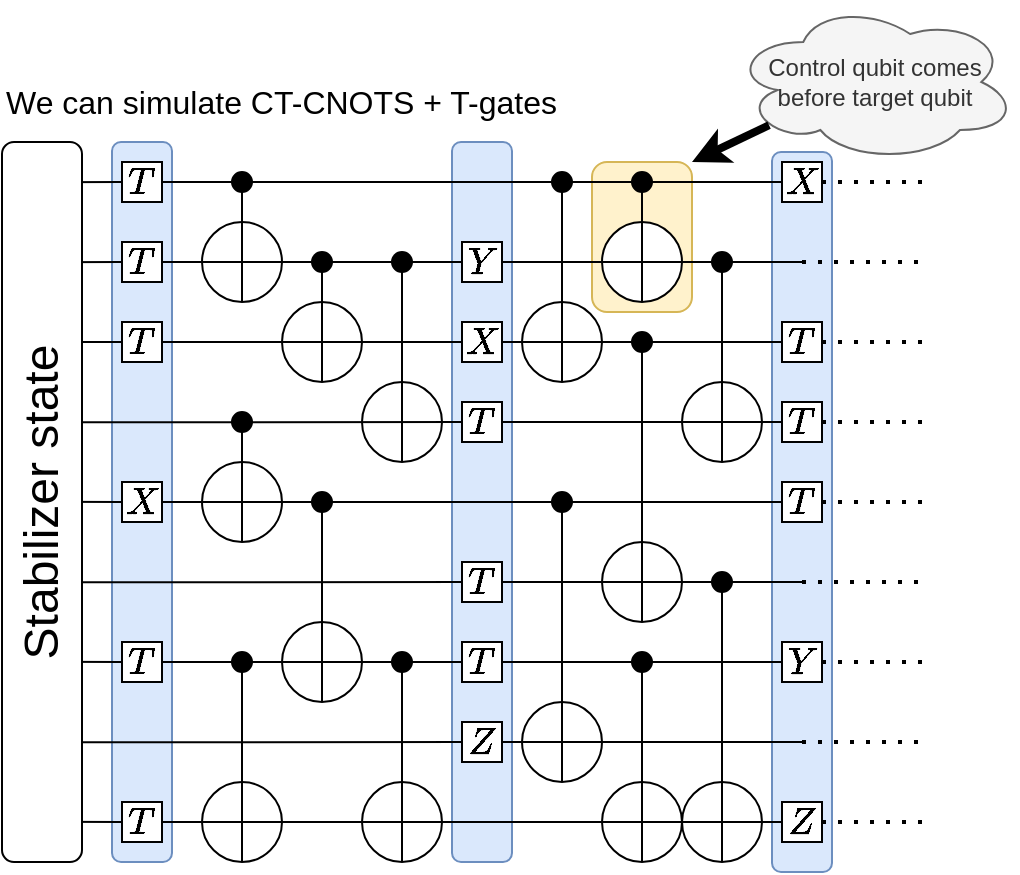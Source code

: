 <mxfile version="13.6.2" type="device"><diagram id="bSVXy3olKR_ZBmpejolJ" name="Page-1"><mxGraphModel dx="805" dy="553" grid="1" gridSize="5" guides="1" tooltips="1" connect="1" arrows="1" fold="1" page="1" pageScale="1" pageWidth="850" pageHeight="1100" math="1" shadow="0"><root><mxCell id="0"/><mxCell id="1" parent="0"/><mxCell id="MwIgwWrCvcK9UMj5cEm0-159" value="" style="rounded=1;whiteSpace=wrap;html=1;labelBackgroundColor=none;fillColor=#fff2cc;fontSize=16;align=left;strokeColor=#d6b656;" parent="1" vertex="1"><mxGeometry x="455" y="290" width="50" height="75" as="geometry"/></mxCell><mxCell id="MwIgwWrCvcK9UMj5cEm0-148" value="" style="rounded=1;whiteSpace=wrap;html=1;labelBackgroundColor=none;fillColor=#dae8fc;fontSize=16;strokeColor=#6c8ebf;" parent="1" vertex="1"><mxGeometry x="545" y="285" width="30" height="360" as="geometry"/></mxCell><mxCell id="MwIgwWrCvcK9UMj5cEm0-112" value="" style="ellipse;whiteSpace=wrap;html=1;aspect=fixed;fontSize=16;" parent="1" vertex="1"><mxGeometry x="500" y="400" width="40" height="40" as="geometry"/></mxCell><mxCell id="MwIgwWrCvcK9UMj5cEm0-103" value="" style="rounded=1;whiteSpace=wrap;html=1;labelBackgroundColor=none;fillColor=#dae8fc;fontSize=16;strokeColor=#6c8ebf;" parent="1" vertex="1"><mxGeometry x="385" y="280" width="30" height="360" as="geometry"/></mxCell><mxCell id="MwIgwWrCvcK9UMj5cEm0-66" value="" style="rounded=1;whiteSpace=wrap;html=1;labelBackgroundColor=none;fillColor=#dae8fc;fontSize=16;strokeColor=#6c8ebf;" parent="1" vertex="1"><mxGeometry x="215" y="280" width="30" height="360" as="geometry"/></mxCell><mxCell id="MwIgwWrCvcK9UMj5cEm0-21" value="" style="endArrow=none;html=1;fontSize=24;exitX=0.944;exitY=0.5;exitDx=0;exitDy=0;exitPerimeter=0;" parent="1" target="MwIgwWrCvcK9UMj5cEm0-17" edge="1"><mxGeometry width="50" height="50" relative="1" as="geometry"><mxPoint x="180" y="379.96" as="sourcePoint"/><mxPoint x="360" y="379.8" as="targetPoint"/></mxGeometry></mxCell><mxCell id="MwIgwWrCvcK9UMj5cEm0-24" value="" style="endArrow=none;html=1;fontSize=24;exitX=0.944;exitY=0.5;exitDx=0;exitDy=0;exitPerimeter=0;" parent="1" target="MwIgwWrCvcK9UMj5cEm0-100" edge="1"><mxGeometry width="50" height="50" relative="1" as="geometry"><mxPoint x="180" y="500.16" as="sourcePoint"/><mxPoint x="400" y="500" as="targetPoint"/></mxGeometry></mxCell><mxCell id="MwIgwWrCvcK9UMj5cEm0-33" value="" style="endArrow=none;html=1;fontSize=24;exitX=0.944;exitY=0.5;exitDx=0;exitDy=0;exitPerimeter=0;" parent="1" target="MwIgwWrCvcK9UMj5cEm0-102" edge="1"><mxGeometry width="50" height="50" relative="1" as="geometry"><mxPoint x="180" y="580.16" as="sourcePoint"/><mxPoint x="400" y="580" as="targetPoint"/></mxGeometry></mxCell><mxCell id="MwIgwWrCvcK9UMj5cEm0-34" value="" style="endArrow=none;html=1;fontSize=24;exitX=0.944;exitY=0.5;exitDx=0;exitDy=0;exitPerimeter=0;" parent="1" target="MwIgwWrCvcK9UMj5cEm0-14" edge="1"><mxGeometry width="50" height="50" relative="1" as="geometry"><mxPoint x="180" y="619.87" as="sourcePoint"/><mxPoint x="360" y="619.71" as="targetPoint"/></mxGeometry></mxCell><mxCell id="MwIgwWrCvcK9UMj5cEm0-41" value="" style="endArrow=none;html=1;fontSize=24;exitX=0.944;exitY=0.5;exitDx=0;exitDy=0;exitPerimeter=0;" parent="1" source="MwIgwWrCvcK9UMj5cEm0-1" target="MwIgwWrCvcK9UMj5cEm0-19" edge="1"><mxGeometry width="50" height="50" relative="1" as="geometry"><mxPoint x="180" y="300.16" as="sourcePoint"/><mxPoint x="235" y="300" as="targetPoint"/></mxGeometry></mxCell><mxCell id="MwIgwWrCvcK9UMj5cEm0-50" value="" style="endArrow=none;html=1;fontSize=24;exitX=0.944;exitY=0.5;exitDx=0;exitDy=0;exitPerimeter=0;" parent="1" target="MwIgwWrCvcK9UMj5cEm0-15" edge="1"><mxGeometry width="50" height="50" relative="1" as="geometry"><mxPoint x="180" y="539.87" as="sourcePoint"/><mxPoint x="235" y="540.0" as="targetPoint"/></mxGeometry></mxCell><mxCell id="MwIgwWrCvcK9UMj5cEm0-55" value="" style="endArrow=none;html=1;fontSize=24;exitX=0.944;exitY=0.5;exitDx=0;exitDy=0;exitPerimeter=0;" parent="1" target="MwIgwWrCvcK9UMj5cEm0-18" edge="1"><mxGeometry width="50" height="50" relative="1" as="geometry"><mxPoint x="180" y="340.16" as="sourcePoint"/><mxPoint x="275" y="340" as="targetPoint"/></mxGeometry></mxCell><mxCell id="MwIgwWrCvcK9UMj5cEm0-61" value="" style="endArrow=none;html=1;fontSize=24;exitX=0.944;exitY=0.5;exitDx=0;exitDy=0;exitPerimeter=0;" parent="1" target="MwIgwWrCvcK9UMj5cEm0-16" edge="1"><mxGeometry width="50" height="50" relative="1" as="geometry"><mxPoint x="180" y="459.87" as="sourcePoint"/><mxPoint x="275" y="460" as="targetPoint"/></mxGeometry></mxCell><mxCell id="MwIgwWrCvcK9UMj5cEm0-67" value="" style="ellipse;whiteSpace=wrap;html=1;aspect=fixed;fontSize=16;" parent="1" vertex="1"><mxGeometry x="260" y="440" width="40" height="40" as="geometry"/></mxCell><mxCell id="MwIgwWrCvcK9UMj5cEm0-68" value="" style="ellipse;whiteSpace=wrap;html=1;aspect=fixed;fontSize=16;" parent="1" vertex="1"><mxGeometry x="340" y="600" width="40" height="40" as="geometry"/></mxCell><mxCell id="MwIgwWrCvcK9UMj5cEm0-69" value="" style="ellipse;whiteSpace=wrap;html=1;aspect=fixed;fontSize=16;" parent="1" vertex="1"><mxGeometry x="260" y="600" width="40" height="40" as="geometry"/></mxCell><mxCell id="MwIgwWrCvcK9UMj5cEm0-70" value="" style="ellipse;whiteSpace=wrap;html=1;aspect=fixed;fontSize=16;" parent="1" vertex="1"><mxGeometry x="300" y="360" width="40" height="40" as="geometry"/></mxCell><mxCell id="MwIgwWrCvcK9UMj5cEm0-71" value="" style="ellipse;whiteSpace=wrap;html=1;aspect=fixed;fontSize=16;" parent="1" vertex="1"><mxGeometry x="300" y="520" width="40" height="40" as="geometry"/></mxCell><mxCell id="MwIgwWrCvcK9UMj5cEm0-72" value="" style="ellipse;whiteSpace=wrap;html=1;aspect=fixed;fontSize=16;" parent="1" vertex="1"><mxGeometry x="340" y="400" width="40" height="40" as="geometry"/></mxCell><mxCell id="MwIgwWrCvcK9UMj5cEm0-73" value="" style="ellipse;whiteSpace=wrap;html=1;aspect=fixed;fontSize=16;" parent="1" vertex="1"><mxGeometry x="260" y="320" width="40" height="40" as="geometry"/></mxCell><mxCell id="MwIgwWrCvcK9UMj5cEm0-74" value="" style="ellipse;whiteSpace=wrap;html=1;aspect=fixed;fontSize=16;labelBackgroundColor=none;fillColor=#000000;" parent="1" vertex="1"><mxGeometry x="275" y="295" width="10" height="10" as="geometry"/></mxCell><mxCell id="MwIgwWrCvcK9UMj5cEm0-75" value="" style="ellipse;whiteSpace=wrap;html=1;aspect=fixed;fontSize=16;labelBackgroundColor=none;fillColor=#000000;" parent="1" vertex="1"><mxGeometry x="355" y="335" width="10" height="10" as="geometry"/></mxCell><mxCell id="MwIgwWrCvcK9UMj5cEm0-76" value="" style="endArrow=none;html=1;fontSize=24;exitX=0.944;exitY=0.5;exitDx=0;exitDy=0;exitPerimeter=0;" parent="1" source="MwIgwWrCvcK9UMj5cEm0-80" target="MwIgwWrCvcK9UMj5cEm0-75" edge="1"><mxGeometry width="50" height="50" relative="1" as="geometry"><mxPoint x="220" y="340.16" as="sourcePoint"/><mxPoint x="400" y="340" as="targetPoint"/></mxGeometry></mxCell><mxCell id="MwIgwWrCvcK9UMj5cEm0-77" value="" style="ellipse;whiteSpace=wrap;html=1;aspect=fixed;fontSize=16;labelBackgroundColor=none;fillColor=#000000;" parent="1" vertex="1"><mxGeometry x="275" y="415" width="10" height="10" as="geometry"/></mxCell><mxCell id="MwIgwWrCvcK9UMj5cEm0-78" value="" style="ellipse;whiteSpace=wrap;html=1;aspect=fixed;fontSize=16;labelBackgroundColor=none;fillColor=#000000;" parent="1" vertex="1"><mxGeometry x="275" y="535" width="10" height="10" as="geometry"/></mxCell><mxCell id="MwIgwWrCvcK9UMj5cEm0-79" value="" style="ellipse;whiteSpace=wrap;html=1;aspect=fixed;fontSize=16;labelBackgroundColor=none;fillColor=#000000;" parent="1" vertex="1"><mxGeometry x="355" y="535" width="10" height="10" as="geometry"/></mxCell><mxCell id="MwIgwWrCvcK9UMj5cEm0-80" value="" style="ellipse;whiteSpace=wrap;html=1;aspect=fixed;fontSize=16;labelBackgroundColor=none;fillColor=#000000;" parent="1" vertex="1"><mxGeometry x="315" y="335" width="10" height="10" as="geometry"/></mxCell><mxCell id="MwIgwWrCvcK9UMj5cEm0-81" value="" style="endArrow=none;html=1;fontSize=16;entryX=0.5;entryY=1;entryDx=0;entryDy=0;exitX=0.5;exitY=1;exitDx=0;exitDy=0;" parent="1" source="MwIgwWrCvcK9UMj5cEm0-73" target="MwIgwWrCvcK9UMj5cEm0-74" edge="1"><mxGeometry width="50" height="50" relative="1" as="geometry"><mxPoint x="360" y="490" as="sourcePoint"/><mxPoint x="410" y="440" as="targetPoint"/></mxGeometry></mxCell><mxCell id="MwIgwWrCvcK9UMj5cEm0-82" value="" style="endArrow=none;html=1;fontSize=16;exitX=0.5;exitY=1;exitDx=0;exitDy=0;" parent="1" source="MwIgwWrCvcK9UMj5cEm0-70" target="MwIgwWrCvcK9UMj5cEm0-80" edge="1"><mxGeometry width="50" height="50" relative="1" as="geometry"><mxPoint x="290" y="370" as="sourcePoint"/><mxPoint x="290" y="315" as="targetPoint"/></mxGeometry></mxCell><mxCell id="MwIgwWrCvcK9UMj5cEm0-83" value="" style="endArrow=none;html=1;fontSize=16;exitX=0.5;exitY=1;exitDx=0;exitDy=0;" parent="1" source="MwIgwWrCvcK9UMj5cEm0-72" target="MwIgwWrCvcK9UMj5cEm0-75" edge="1"><mxGeometry width="50" height="50" relative="1" as="geometry"><mxPoint x="340" y="450" as="sourcePoint"/><mxPoint x="330" y="355" as="targetPoint"/></mxGeometry></mxCell><mxCell id="MwIgwWrCvcK9UMj5cEm0-84" value="" style="ellipse;whiteSpace=wrap;html=1;aspect=fixed;fontSize=16;labelBackgroundColor=none;fillColor=#000000;" parent="1" vertex="1"><mxGeometry x="315" y="455" width="10" height="10" as="geometry"/></mxCell><mxCell id="MwIgwWrCvcK9UMj5cEm0-85" value="" style="endArrow=none;html=1;fontSize=16;exitX=0.5;exitY=1;exitDx=0;exitDy=0;" parent="1" source="MwIgwWrCvcK9UMj5cEm0-67" target="MwIgwWrCvcK9UMj5cEm0-77" edge="1"><mxGeometry width="50" height="50" relative="1" as="geometry"><mxPoint x="370" y="450" as="sourcePoint"/><mxPoint x="370" y="355" as="targetPoint"/></mxGeometry></mxCell><mxCell id="MwIgwWrCvcK9UMj5cEm0-86" value="" style="endArrow=none;html=1;fontSize=16;exitX=0.5;exitY=1;exitDx=0;exitDy=0;" parent="1" source="MwIgwWrCvcK9UMj5cEm0-71" target="MwIgwWrCvcK9UMj5cEm0-84" edge="1"><mxGeometry width="50" height="50" relative="1" as="geometry"><mxPoint x="380" y="460" as="sourcePoint"/><mxPoint x="380" y="365" as="targetPoint"/></mxGeometry></mxCell><mxCell id="MwIgwWrCvcK9UMj5cEm0-87" value="" style="endArrow=none;html=1;fontSize=16;exitX=0.5;exitY=1;exitDx=0;exitDy=0;" parent="1" source="MwIgwWrCvcK9UMj5cEm0-68" target="MwIgwWrCvcK9UMj5cEm0-79" edge="1"><mxGeometry width="50" height="50" relative="1" as="geometry"><mxPoint x="390" y="470" as="sourcePoint"/><mxPoint x="390" y="375" as="targetPoint"/></mxGeometry></mxCell><mxCell id="MwIgwWrCvcK9UMj5cEm0-88" value="" style="endArrow=none;html=1;fontSize=16;exitX=0.5;exitY=1;exitDx=0;exitDy=0;" parent="1" source="MwIgwWrCvcK9UMj5cEm0-69" target="MwIgwWrCvcK9UMj5cEm0-78" edge="1"><mxGeometry width="50" height="50" relative="1" as="geometry"><mxPoint x="400" y="480" as="sourcePoint"/><mxPoint x="400" y="385" as="targetPoint"/></mxGeometry></mxCell><mxCell id="MwIgwWrCvcK9UMj5cEm0-14" value="$$T$$" style="rounded=0;whiteSpace=wrap;html=1;fontSize=16;" parent="1" vertex="1"><mxGeometry x="220" y="610" width="20" height="20" as="geometry"/></mxCell><mxCell id="MwIgwWrCvcK9UMj5cEm0-15" value="$$T$$" style="rounded=0;whiteSpace=wrap;html=1;fontSize=16;" parent="1" vertex="1"><mxGeometry x="220" y="530" width="20" height="20" as="geometry"/></mxCell><mxCell id="MwIgwWrCvcK9UMj5cEm0-16" value="$$X$$" style="rounded=0;whiteSpace=wrap;html=1;fontSize=16;" parent="1" vertex="1"><mxGeometry x="220" y="450" width="20" height="20" as="geometry"/></mxCell><mxCell id="MwIgwWrCvcK9UMj5cEm0-17" value="$$T$$" style="rounded=0;whiteSpace=wrap;html=1;fontSize=16;" parent="1" vertex="1"><mxGeometry x="220" y="370" width="20" height="20" as="geometry"/></mxCell><mxCell id="MwIgwWrCvcK9UMj5cEm0-19" value="$$T$$" style="rounded=0;whiteSpace=wrap;html=1;fontSize=16;" parent="1" vertex="1"><mxGeometry x="220" y="290" width="20" height="20" as="geometry"/></mxCell><mxCell id="MwIgwWrCvcK9UMj5cEm0-20" value="" style="endArrow=none;html=1;fontSize=24;exitX=0.944;exitY=0.5;exitDx=0;exitDy=0;exitPerimeter=0;" parent="1" source="MwIgwWrCvcK9UMj5cEm0-18" edge="1"><mxGeometry width="50" height="50" relative="1" as="geometry"><mxPoint x="50" y="340.16" as="sourcePoint"/><mxPoint x="230" y="340" as="targetPoint"/></mxGeometry></mxCell><mxCell id="MwIgwWrCvcK9UMj5cEm0-18" value="$$T$$" style="rounded=0;whiteSpace=wrap;html=1;fontSize=16;" parent="1" vertex="1"><mxGeometry x="220" y="330" width="20" height="20" as="geometry"/></mxCell><mxCell id="MwIgwWrCvcK9UMj5cEm0-90" value="" style="endArrow=none;html=1;fontSize=24;" parent="1" source="MwIgwWrCvcK9UMj5cEm0-121" edge="1"><mxGeometry width="50" height="50" relative="1" as="geometry"><mxPoint x="185" y="305.16" as="sourcePoint"/><mxPoint x="560" y="300" as="targetPoint"/></mxGeometry></mxCell><mxCell id="MwIgwWrCvcK9UMj5cEm0-91" value="" style="endArrow=none;html=1;fontSize=24;" parent="1" source="MwIgwWrCvcK9UMj5cEm0-18" target="MwIgwWrCvcK9UMj5cEm0-80" edge="1"><mxGeometry width="50" height="50" relative="1" as="geometry"><mxPoint x="245" y="305" as="sourcePoint"/><mxPoint x="405" y="305" as="targetPoint"/></mxGeometry></mxCell><mxCell id="MwIgwWrCvcK9UMj5cEm0-92" value="" style="endArrow=none;html=1;fontSize=24;" parent="1" source="MwIgwWrCvcK9UMj5cEm0-17" target="MwIgwWrCvcK9UMj5cEm0-98" edge="1"><mxGeometry width="50" height="50" relative="1" as="geometry"><mxPoint x="250" y="310" as="sourcePoint"/><mxPoint x="400" y="380" as="targetPoint"/></mxGeometry></mxCell><mxCell id="MwIgwWrCvcK9UMj5cEm0-93" value="" style="endArrow=none;html=1;fontSize=24;" parent="1" source="MwIgwWrCvcK9UMj5cEm0-127" edge="1"><mxGeometry width="50" height="50" relative="1" as="geometry"><mxPoint x="255" y="315" as="sourcePoint"/><mxPoint x="560" y="460" as="targetPoint"/></mxGeometry></mxCell><mxCell id="MwIgwWrCvcK9UMj5cEm0-94" value="" style="endArrow=none;html=1;fontSize=24;" parent="1" source="MwIgwWrCvcK9UMj5cEm0-15" target="MwIgwWrCvcK9UMj5cEm0-101" edge="1"><mxGeometry width="50" height="50" relative="1" as="geometry"><mxPoint x="260" y="320" as="sourcePoint"/><mxPoint x="400" y="540" as="targetPoint"/></mxGeometry></mxCell><mxCell id="MwIgwWrCvcK9UMj5cEm0-96" value="" style="endArrow=none;html=1;fontSize=24;" parent="1" source="MwIgwWrCvcK9UMj5cEm0-75" target="MwIgwWrCvcK9UMj5cEm0-97" edge="1"><mxGeometry width="50" height="50" relative="1" as="geometry"><mxPoint x="270" y="330" as="sourcePoint"/><mxPoint x="400" y="340" as="targetPoint"/></mxGeometry></mxCell><mxCell id="MwIgwWrCvcK9UMj5cEm0-97" value="$$Y$$" style="rounded=0;whiteSpace=wrap;html=1;fontSize=16;" parent="1" vertex="1"><mxGeometry x="390" y="330" width="20" height="20" as="geometry"/></mxCell><mxCell id="MwIgwWrCvcK9UMj5cEm0-98" value="$$X$$" style="rounded=0;whiteSpace=wrap;html=1;fontSize=16;" parent="1" vertex="1"><mxGeometry x="390" y="370" width="20" height="20" as="geometry"/></mxCell><mxCell id="MwIgwWrCvcK9UMj5cEm0-99" value="$$T$$" style="rounded=0;whiteSpace=wrap;html=1;fontSize=16;" parent="1" vertex="1"><mxGeometry x="390" y="410" width="20" height="20" as="geometry"/></mxCell><mxCell id="MwIgwWrCvcK9UMj5cEm0-100" value="$$T$$" style="rounded=0;whiteSpace=wrap;html=1;fontSize=16;" parent="1" vertex="1"><mxGeometry x="390" y="490" width="20" height="20" as="geometry"/></mxCell><mxCell id="MwIgwWrCvcK9UMj5cEm0-101" value="$$T$$" style="rounded=0;whiteSpace=wrap;html=1;fontSize=16;" parent="1" vertex="1"><mxGeometry x="390" y="530" width="20" height="20" as="geometry"/></mxCell><mxCell id="MwIgwWrCvcK9UMj5cEm0-102" value="$$Z$$" style="rounded=0;whiteSpace=wrap;html=1;fontSize=16;" parent="1" vertex="1"><mxGeometry x="390" y="570" width="20" height="20" as="geometry"/></mxCell><mxCell id="MwIgwWrCvcK9UMj5cEm0-47" value="" style="endArrow=none;html=1;fontSize=24;exitX=0.944;exitY=0.5;exitDx=0;exitDy=0;exitPerimeter=0;" parent="1" target="MwIgwWrCvcK9UMj5cEm0-99" edge="1"><mxGeometry width="50" height="50" relative="1" as="geometry"><mxPoint x="180" y="420.16" as="sourcePoint"/><mxPoint x="400" y="420" as="targetPoint"/></mxGeometry></mxCell><mxCell id="MwIgwWrCvcK9UMj5cEm0-104" value="" style="endArrow=none;html=1;fontSize=24;" parent="1" source="MwIgwWrCvcK9UMj5cEm0-123" edge="1"><mxGeometry width="50" height="50" relative="1" as="geometry"><mxPoint x="400" y="340" as="sourcePoint"/><mxPoint x="560" y="340" as="targetPoint"/></mxGeometry></mxCell><mxCell id="MwIgwWrCvcK9UMj5cEm0-108" value="" style="endArrow=none;html=1;fontSize=24;" parent="1" source="MwIgwWrCvcK9UMj5cEm0-144" edge="1"><mxGeometry width="50" height="50" relative="1" as="geometry"><mxPoint x="430" y="360" as="sourcePoint"/><mxPoint x="560" y="540" as="targetPoint"/></mxGeometry></mxCell><mxCell id="MwIgwWrCvcK9UMj5cEm0-37" value="" style="ellipse;whiteSpace=wrap;html=1;aspect=fixed;fontSize=16;" parent="1" vertex="1"><mxGeometry x="420" y="360" width="40" height="40" as="geometry"/></mxCell><mxCell id="MwIgwWrCvcK9UMj5cEm0-110" value="" style="endArrow=none;html=1;fontSize=24;" parent="1" source="MwIgwWrCvcK9UMj5cEm0-125" edge="1"><mxGeometry width="50" height="50" relative="1" as="geometry"><mxPoint x="410" y="380" as="sourcePoint"/><mxPoint x="560" y="380" as="targetPoint"/></mxGeometry></mxCell><mxCell id="MwIgwWrCvcK9UMj5cEm0-113" value="" style="ellipse;whiteSpace=wrap;html=1;aspect=fixed;fontSize=16;" parent="1" vertex="1"><mxGeometry x="460" y="480" width="40" height="40" as="geometry"/></mxCell><mxCell id="MwIgwWrCvcK9UMj5cEm0-114" value="" style="ellipse;whiteSpace=wrap;html=1;aspect=fixed;fontSize=16;" parent="1" vertex="1"><mxGeometry x="500" y="600" width="40" height="40" as="geometry"/></mxCell><mxCell id="MwIgwWrCvcK9UMj5cEm0-115" value="" style="ellipse;whiteSpace=wrap;html=1;aspect=fixed;fontSize=16;" parent="1" vertex="1"><mxGeometry x="460" y="600" width="40" height="40" as="geometry"/></mxCell><mxCell id="MwIgwWrCvcK9UMj5cEm0-116" value="" style="ellipse;whiteSpace=wrap;html=1;aspect=fixed;fontSize=16;" parent="1" vertex="1"><mxGeometry x="420" y="560" width="40" height="40" as="geometry"/></mxCell><mxCell id="MwIgwWrCvcK9UMj5cEm0-117" value="" style="endArrow=none;html=1;fontSize=24;" parent="1" source="MwIgwWrCvcK9UMj5cEm0-99" edge="1"><mxGeometry width="50" height="50" relative="1" as="geometry"><mxPoint x="410" y="420" as="sourcePoint"/><mxPoint x="560" y="420" as="targetPoint"/></mxGeometry></mxCell><mxCell id="MwIgwWrCvcK9UMj5cEm0-111" value="" style="ellipse;whiteSpace=wrap;html=1;aspect=fixed;fontSize=16;" parent="1" vertex="1"><mxGeometry x="460" y="320" width="40" height="40" as="geometry"/></mxCell><mxCell id="MwIgwWrCvcK9UMj5cEm0-118" value="" style="endArrow=none;html=1;fontSize=24;" parent="1" source="MwIgwWrCvcK9UMj5cEm0-97" target="MwIgwWrCvcK9UMj5cEm0-123" edge="1"><mxGeometry width="50" height="50" relative="1" as="geometry"><mxPoint x="410" y="340" as="sourcePoint"/><mxPoint x="560" y="340" as="targetPoint"/></mxGeometry></mxCell><mxCell id="MwIgwWrCvcK9UMj5cEm0-119" value="" style="ellipse;whiteSpace=wrap;html=1;aspect=fixed;fontSize=16;labelBackgroundColor=none;fillColor=#000000;" parent="1" vertex="1"><mxGeometry x="435" y="295" width="10" height="10" as="geometry"/></mxCell><mxCell id="MwIgwWrCvcK9UMj5cEm0-120" value="" style="endArrow=none;html=1;fontSize=24;" parent="1" source="MwIgwWrCvcK9UMj5cEm0-19" target="MwIgwWrCvcK9UMj5cEm0-119" edge="1"><mxGeometry width="50" height="50" relative="1" as="geometry"><mxPoint x="240" y="300" as="sourcePoint"/><mxPoint x="560" y="300" as="targetPoint"/></mxGeometry></mxCell><mxCell id="MwIgwWrCvcK9UMj5cEm0-121" value="" style="ellipse;whiteSpace=wrap;html=1;aspect=fixed;fontSize=16;labelBackgroundColor=none;fillColor=#000000;" parent="1" vertex="1"><mxGeometry x="475" y="295" width="10" height="10" as="geometry"/></mxCell><mxCell id="MwIgwWrCvcK9UMj5cEm0-122" value="" style="endArrow=none;html=1;fontSize=24;" parent="1" source="MwIgwWrCvcK9UMj5cEm0-119" target="MwIgwWrCvcK9UMj5cEm0-121" edge="1"><mxGeometry width="50" height="50" relative="1" as="geometry"><mxPoint x="445" y="300" as="sourcePoint"/><mxPoint x="560" y="300" as="targetPoint"/></mxGeometry></mxCell><mxCell id="MwIgwWrCvcK9UMj5cEm0-123" value="" style="ellipse;whiteSpace=wrap;html=1;aspect=fixed;fontSize=16;labelBackgroundColor=none;fillColor=#000000;" parent="1" vertex="1"><mxGeometry x="515" y="335" width="10" height="10" as="geometry"/></mxCell><mxCell id="MwIgwWrCvcK9UMj5cEm0-125" value="" style="ellipse;whiteSpace=wrap;html=1;aspect=fixed;fontSize=16;labelBackgroundColor=none;fillColor=#000000;" parent="1" vertex="1"><mxGeometry x="475" y="375" width="10" height="10" as="geometry"/></mxCell><mxCell id="MwIgwWrCvcK9UMj5cEm0-126" value="" style="endArrow=none;html=1;fontSize=24;" parent="1" source="MwIgwWrCvcK9UMj5cEm0-98" target="MwIgwWrCvcK9UMj5cEm0-125" edge="1"><mxGeometry width="50" height="50" relative="1" as="geometry"><mxPoint x="410" y="380" as="sourcePoint"/><mxPoint x="560" y="380" as="targetPoint"/></mxGeometry></mxCell><mxCell id="MwIgwWrCvcK9UMj5cEm0-127" value="" style="ellipse;whiteSpace=wrap;html=1;aspect=fixed;fontSize=16;labelBackgroundColor=none;fillColor=#000000;" parent="1" vertex="1"><mxGeometry x="435" y="455" width="10" height="10" as="geometry"/></mxCell><mxCell id="MwIgwWrCvcK9UMj5cEm0-128" value="" style="endArrow=none;html=1;fontSize=24;" parent="1" source="MwIgwWrCvcK9UMj5cEm0-16" target="MwIgwWrCvcK9UMj5cEm0-127" edge="1"><mxGeometry width="50" height="50" relative="1" as="geometry"><mxPoint x="240" y="460" as="sourcePoint"/><mxPoint x="560" y="460" as="targetPoint"/></mxGeometry></mxCell><mxCell id="MwIgwWrCvcK9UMj5cEm0-130" value="" style="ellipse;whiteSpace=wrap;html=1;aspect=fixed;fontSize=16;labelBackgroundColor=none;fillColor=#000000;" parent="1" vertex="1"><mxGeometry x="475" y="535" width="10" height="10" as="geometry"/></mxCell><mxCell id="MwIgwWrCvcK9UMj5cEm0-131" value="" style="endArrow=none;html=1;fontSize=24;" parent="1" source="MwIgwWrCvcK9UMj5cEm0-101" target="MwIgwWrCvcK9UMj5cEm0-130" edge="1"><mxGeometry width="50" height="50" relative="1" as="geometry"><mxPoint x="410" y="540" as="sourcePoint"/><mxPoint x="560" y="540" as="targetPoint"/></mxGeometry></mxCell><mxCell id="MwIgwWrCvcK9UMj5cEm0-129" value="" style="ellipse;whiteSpace=wrap;html=1;aspect=fixed;fontSize=16;labelBackgroundColor=none;fillColor=#000000;" parent="1" vertex="1"><mxGeometry x="515" y="495" width="10" height="10" as="geometry"/></mxCell><mxCell id="MwIgwWrCvcK9UMj5cEm0-132" value="" style="endArrow=none;html=1;fontSize=24;" parent="1" source="MwIgwWrCvcK9UMj5cEm0-100" edge="1"><mxGeometry width="50" height="50" relative="1" as="geometry"><mxPoint x="410" y="499.938" as="sourcePoint"/><mxPoint x="560" y="500" as="targetPoint"/></mxGeometry></mxCell><mxCell id="MwIgwWrCvcK9UMj5cEm0-133" value="" style="endArrow=none;html=1;fontSize=16;exitX=0.5;exitY=1;exitDx=0;exitDy=0;" parent="1" source="MwIgwWrCvcK9UMj5cEm0-37" target="MwIgwWrCvcK9UMj5cEm0-119" edge="1"><mxGeometry width="50" height="50" relative="1" as="geometry"><mxPoint x="365" y="445" as="sourcePoint"/><mxPoint x="365" y="350" as="targetPoint"/></mxGeometry></mxCell><mxCell id="MwIgwWrCvcK9UMj5cEm0-134" value="" style="endArrow=none;html=1;fontSize=16;exitX=0.5;exitY=1;exitDx=0;exitDy=0;" parent="1" source="MwIgwWrCvcK9UMj5cEm0-111" target="MwIgwWrCvcK9UMj5cEm0-121" edge="1"><mxGeometry width="50" height="50" relative="1" as="geometry"><mxPoint x="445" y="405" as="sourcePoint"/><mxPoint x="445" y="310" as="targetPoint"/></mxGeometry></mxCell><mxCell id="MwIgwWrCvcK9UMj5cEm0-135" value="" style="endArrow=none;html=1;fontSize=16;entryX=0.5;entryY=1;entryDx=0;entryDy=0;" parent="1" source="MwIgwWrCvcK9UMj5cEm0-123" target="MwIgwWrCvcK9UMj5cEm0-112" edge="1"><mxGeometry width="50" height="50" relative="1" as="geometry"><mxPoint x="485" y="365" as="sourcePoint"/><mxPoint x="520" y="300" as="targetPoint"/></mxGeometry></mxCell><mxCell id="MwIgwWrCvcK9UMj5cEm0-136" value="" style="endArrow=none;html=1;fontSize=16;entryX=0.5;entryY=1;entryDx=0;entryDy=0;" parent="1" source="MwIgwWrCvcK9UMj5cEm0-125" target="MwIgwWrCvcK9UMj5cEm0-113" edge="1"><mxGeometry width="50" height="50" relative="1" as="geometry"><mxPoint x="525" y="340" as="sourcePoint"/><mxPoint x="525" y="305" as="targetPoint"/></mxGeometry></mxCell><mxCell id="MwIgwWrCvcK9UMj5cEm0-137" value="" style="endArrow=none;html=1;fontSize=16;exitX=0.5;exitY=1;exitDx=0;exitDy=0;" parent="1" source="MwIgwWrCvcK9UMj5cEm0-114" target="MwIgwWrCvcK9UMj5cEm0-129" edge="1"><mxGeometry width="50" height="50" relative="1" as="geometry"><mxPoint x="485" y="390" as="sourcePoint"/><mxPoint x="485" y="525" as="targetPoint"/></mxGeometry></mxCell><mxCell id="MwIgwWrCvcK9UMj5cEm0-138" value="" style="endArrow=none;html=1;fontSize=16;entryX=0.5;entryY=1;entryDx=0;entryDy=0;" parent="1" source="MwIgwWrCvcK9UMj5cEm0-130" target="MwIgwWrCvcK9UMj5cEm0-115" edge="1"><mxGeometry width="50" height="50" relative="1" as="geometry"><mxPoint x="490" y="395" as="sourcePoint"/><mxPoint x="490" y="530" as="targetPoint"/></mxGeometry></mxCell><mxCell id="MwIgwWrCvcK9UMj5cEm0-139" value="" style="endArrow=none;html=1;fontSize=16;entryX=0.5;entryY=1;entryDx=0;entryDy=0;" parent="1" source="MwIgwWrCvcK9UMj5cEm0-127" target="MwIgwWrCvcK9UMj5cEm0-116" edge="1"><mxGeometry width="50" height="50" relative="1" as="geometry"><mxPoint x="495" y="400" as="sourcePoint"/><mxPoint x="495" y="535" as="targetPoint"/></mxGeometry></mxCell><mxCell id="MwIgwWrCvcK9UMj5cEm0-109" value="" style="endArrow=none;html=1;fontSize=24;" parent="1" source="MwIgwWrCvcK9UMj5cEm0-102" edge="1"><mxGeometry width="50" height="50" relative="1" as="geometry"><mxPoint x="435" y="365" as="sourcePoint"/><mxPoint x="560" y="580" as="targetPoint"/></mxGeometry></mxCell><mxCell id="MwIgwWrCvcK9UMj5cEm0-95" value="" style="endArrow=none;html=1;fontSize=24;" parent="1" source="MwIgwWrCvcK9UMj5cEm0-146" edge="1"><mxGeometry width="50" height="50" relative="1" as="geometry"><mxPoint x="265" y="325" as="sourcePoint"/><mxPoint x="560" y="620" as="targetPoint"/></mxGeometry></mxCell><mxCell id="MwIgwWrCvcK9UMj5cEm0-140" value="$$X$$" style="rounded=0;whiteSpace=wrap;html=1;fontSize=16;" parent="1" vertex="1"><mxGeometry x="550" y="290" width="20" height="20" as="geometry"/></mxCell><mxCell id="MwIgwWrCvcK9UMj5cEm0-141" value="$$T$$" style="rounded=0;whiteSpace=wrap;html=1;fontSize=16;" parent="1" vertex="1"><mxGeometry x="550" y="370" width="20" height="20" as="geometry"/></mxCell><mxCell id="MwIgwWrCvcK9UMj5cEm0-142" value="$$T$$" style="rounded=0;whiteSpace=wrap;html=1;fontSize=16;" parent="1" vertex="1"><mxGeometry x="550" y="410" width="20" height="20" as="geometry"/></mxCell><mxCell id="MwIgwWrCvcK9UMj5cEm0-143" value="$$T$$" style="rounded=0;whiteSpace=wrap;html=1;fontSize=16;" parent="1" vertex="1"><mxGeometry x="550" y="450" width="20" height="20" as="geometry"/></mxCell><mxCell id="MwIgwWrCvcK9UMj5cEm0-144" value="$$Y$$" style="rounded=0;whiteSpace=wrap;html=1;fontSize=16;" parent="1" vertex="1"><mxGeometry x="550" y="530" width="20" height="20" as="geometry"/></mxCell><mxCell id="MwIgwWrCvcK9UMj5cEm0-145" value="" style="endArrow=none;html=1;fontSize=24;" parent="1" source="MwIgwWrCvcK9UMj5cEm0-130" target="MwIgwWrCvcK9UMj5cEm0-144" edge="1"><mxGeometry width="50" height="50" relative="1" as="geometry"><mxPoint x="485" y="540" as="sourcePoint"/><mxPoint x="560" y="540" as="targetPoint"/></mxGeometry></mxCell><mxCell id="MwIgwWrCvcK9UMj5cEm0-146" value="$$Z$$" style="rounded=0;whiteSpace=wrap;html=1;fontSize=16;" parent="1" vertex="1"><mxGeometry x="550" y="610" width="20" height="20" as="geometry"/></mxCell><mxCell id="MwIgwWrCvcK9UMj5cEm0-147" value="" style="endArrow=none;html=1;fontSize=24;" parent="1" source="MwIgwWrCvcK9UMj5cEm0-14" target="MwIgwWrCvcK9UMj5cEm0-146" edge="1"><mxGeometry width="50" height="50" relative="1" as="geometry"><mxPoint x="240" y="620" as="sourcePoint"/><mxPoint x="560" y="620" as="targetPoint"/></mxGeometry></mxCell><mxCell id="MwIgwWrCvcK9UMj5cEm0-1" value="Stabilizer state" style="rounded=1;whiteSpace=wrap;html=1;rotation=-90;fontSize=24;" parent="1" vertex="1"><mxGeometry y="440" width="360" height="40" as="geometry"/></mxCell><mxCell id="MwIgwWrCvcK9UMj5cEm0-149" value="" style="endArrow=none;dashed=1;html=1;dashPattern=1 3;strokeWidth=2;fontSize=16;" parent="1" edge="1"><mxGeometry width="50" height="50" relative="1" as="geometry"><mxPoint x="560" y="340" as="sourcePoint"/><mxPoint x="620" y="340" as="targetPoint"/></mxGeometry></mxCell><mxCell id="MwIgwWrCvcK9UMj5cEm0-150" value="" style="endArrow=none;dashed=1;html=1;dashPattern=1 3;strokeWidth=2;fontSize=16;" parent="1" source="MwIgwWrCvcK9UMj5cEm0-141" edge="1"><mxGeometry width="50" height="50" relative="1" as="geometry"><mxPoint x="565" y="345" as="sourcePoint"/><mxPoint x="620" y="380" as="targetPoint"/></mxGeometry></mxCell><mxCell id="MwIgwWrCvcK9UMj5cEm0-151" value="" style="endArrow=none;dashed=1;html=1;dashPattern=1 3;strokeWidth=2;fontSize=16;" parent="1" source="MwIgwWrCvcK9UMj5cEm0-142" edge="1"><mxGeometry width="50" height="50" relative="1" as="geometry"><mxPoint x="575" y="385" as="sourcePoint"/><mxPoint x="620" y="420" as="targetPoint"/></mxGeometry></mxCell><mxCell id="MwIgwWrCvcK9UMj5cEm0-152" value="" style="endArrow=none;dashed=1;html=1;dashPattern=1 3;strokeWidth=2;fontSize=16;" parent="1" source="MwIgwWrCvcK9UMj5cEm0-143" edge="1"><mxGeometry width="50" height="50" relative="1" as="geometry"><mxPoint x="575" y="425" as="sourcePoint"/><mxPoint x="620" y="460" as="targetPoint"/></mxGeometry></mxCell><mxCell id="MwIgwWrCvcK9UMj5cEm0-153" value="" style="endArrow=none;dashed=1;html=1;dashPattern=1 3;strokeWidth=2;fontSize=16;" parent="1" edge="1"><mxGeometry width="50" height="50" relative="1" as="geometry"><mxPoint x="560" y="500" as="sourcePoint"/><mxPoint x="620" y="500" as="targetPoint"/></mxGeometry></mxCell><mxCell id="MwIgwWrCvcK9UMj5cEm0-154" value="" style="endArrow=none;dashed=1;html=1;dashPattern=1 3;strokeWidth=2;fontSize=16;" parent="1" source="MwIgwWrCvcK9UMj5cEm0-144" edge="1"><mxGeometry width="50" height="50" relative="1" as="geometry"><mxPoint x="565" y="505" as="sourcePoint"/><mxPoint x="620" y="540" as="targetPoint"/></mxGeometry></mxCell><mxCell id="MwIgwWrCvcK9UMj5cEm0-155" value="" style="endArrow=none;dashed=1;html=1;dashPattern=1 3;strokeWidth=2;fontSize=16;" parent="1" edge="1"><mxGeometry width="50" height="50" relative="1" as="geometry"><mxPoint x="560" y="580" as="sourcePoint"/><mxPoint x="620" y="580" as="targetPoint"/></mxGeometry></mxCell><mxCell id="MwIgwWrCvcK9UMj5cEm0-156" value="" style="endArrow=none;dashed=1;html=1;dashPattern=1 3;strokeWidth=2;fontSize=16;" parent="1" source="MwIgwWrCvcK9UMj5cEm0-146" edge="1"><mxGeometry width="50" height="50" relative="1" as="geometry"><mxPoint x="565" y="585" as="sourcePoint"/><mxPoint x="620" y="620" as="targetPoint"/></mxGeometry></mxCell><mxCell id="MwIgwWrCvcK9UMj5cEm0-157" value="" style="endArrow=none;dashed=1;html=1;dashPattern=1 3;strokeWidth=2;fontSize=16;" parent="1" source="MwIgwWrCvcK9UMj5cEm0-140" edge="1"><mxGeometry width="50" height="50" relative="1" as="geometry"><mxPoint x="575" y="625" as="sourcePoint"/><mxPoint x="620" y="300" as="targetPoint"/></mxGeometry></mxCell><mxCell id="MwIgwWrCvcK9UMj5cEm0-158" value="We can simulate CT-CNOTS + T-gates" style="text;html=1;strokeColor=none;fillColor=none;align=left;verticalAlign=middle;whiteSpace=wrap;rounded=0;labelBackgroundColor=none;fontSize=16;" parent="1" vertex="1"><mxGeometry x="160" y="250" width="420" height="20" as="geometry"/></mxCell><mxCell id="MwIgwWrCvcK9UMj5cEm0-161" value="Control qubit comes before target qubit" style="ellipse;shape=cloud;whiteSpace=wrap;html=1;labelBackgroundColor=none;fillColor=#f5f5f5;fontSize=12;align=center;strokeColor=#666666;fontColor=#333333;" parent="1" vertex="1"><mxGeometry x="525" y="210" width="142.5" height="80" as="geometry"/></mxCell><mxCell id="MwIgwWrCvcK9UMj5cEm0-162" value="" style="endArrow=classic;html=1;fontSize=12;exitX=0.13;exitY=0.77;exitDx=0;exitDy=0;exitPerimeter=0;entryX=1;entryY=0;entryDx=0;entryDy=0;strokeWidth=4;" parent="1" source="MwIgwWrCvcK9UMj5cEm0-161" target="MwIgwWrCvcK9UMj5cEm0-159" edge="1"><mxGeometry width="50" height="50" relative="1" as="geometry"><mxPoint x="530" y="405" as="sourcePoint"/><mxPoint x="580" y="355" as="targetPoint"/></mxGeometry></mxCell></root></mxGraphModel></diagram></mxfile>
